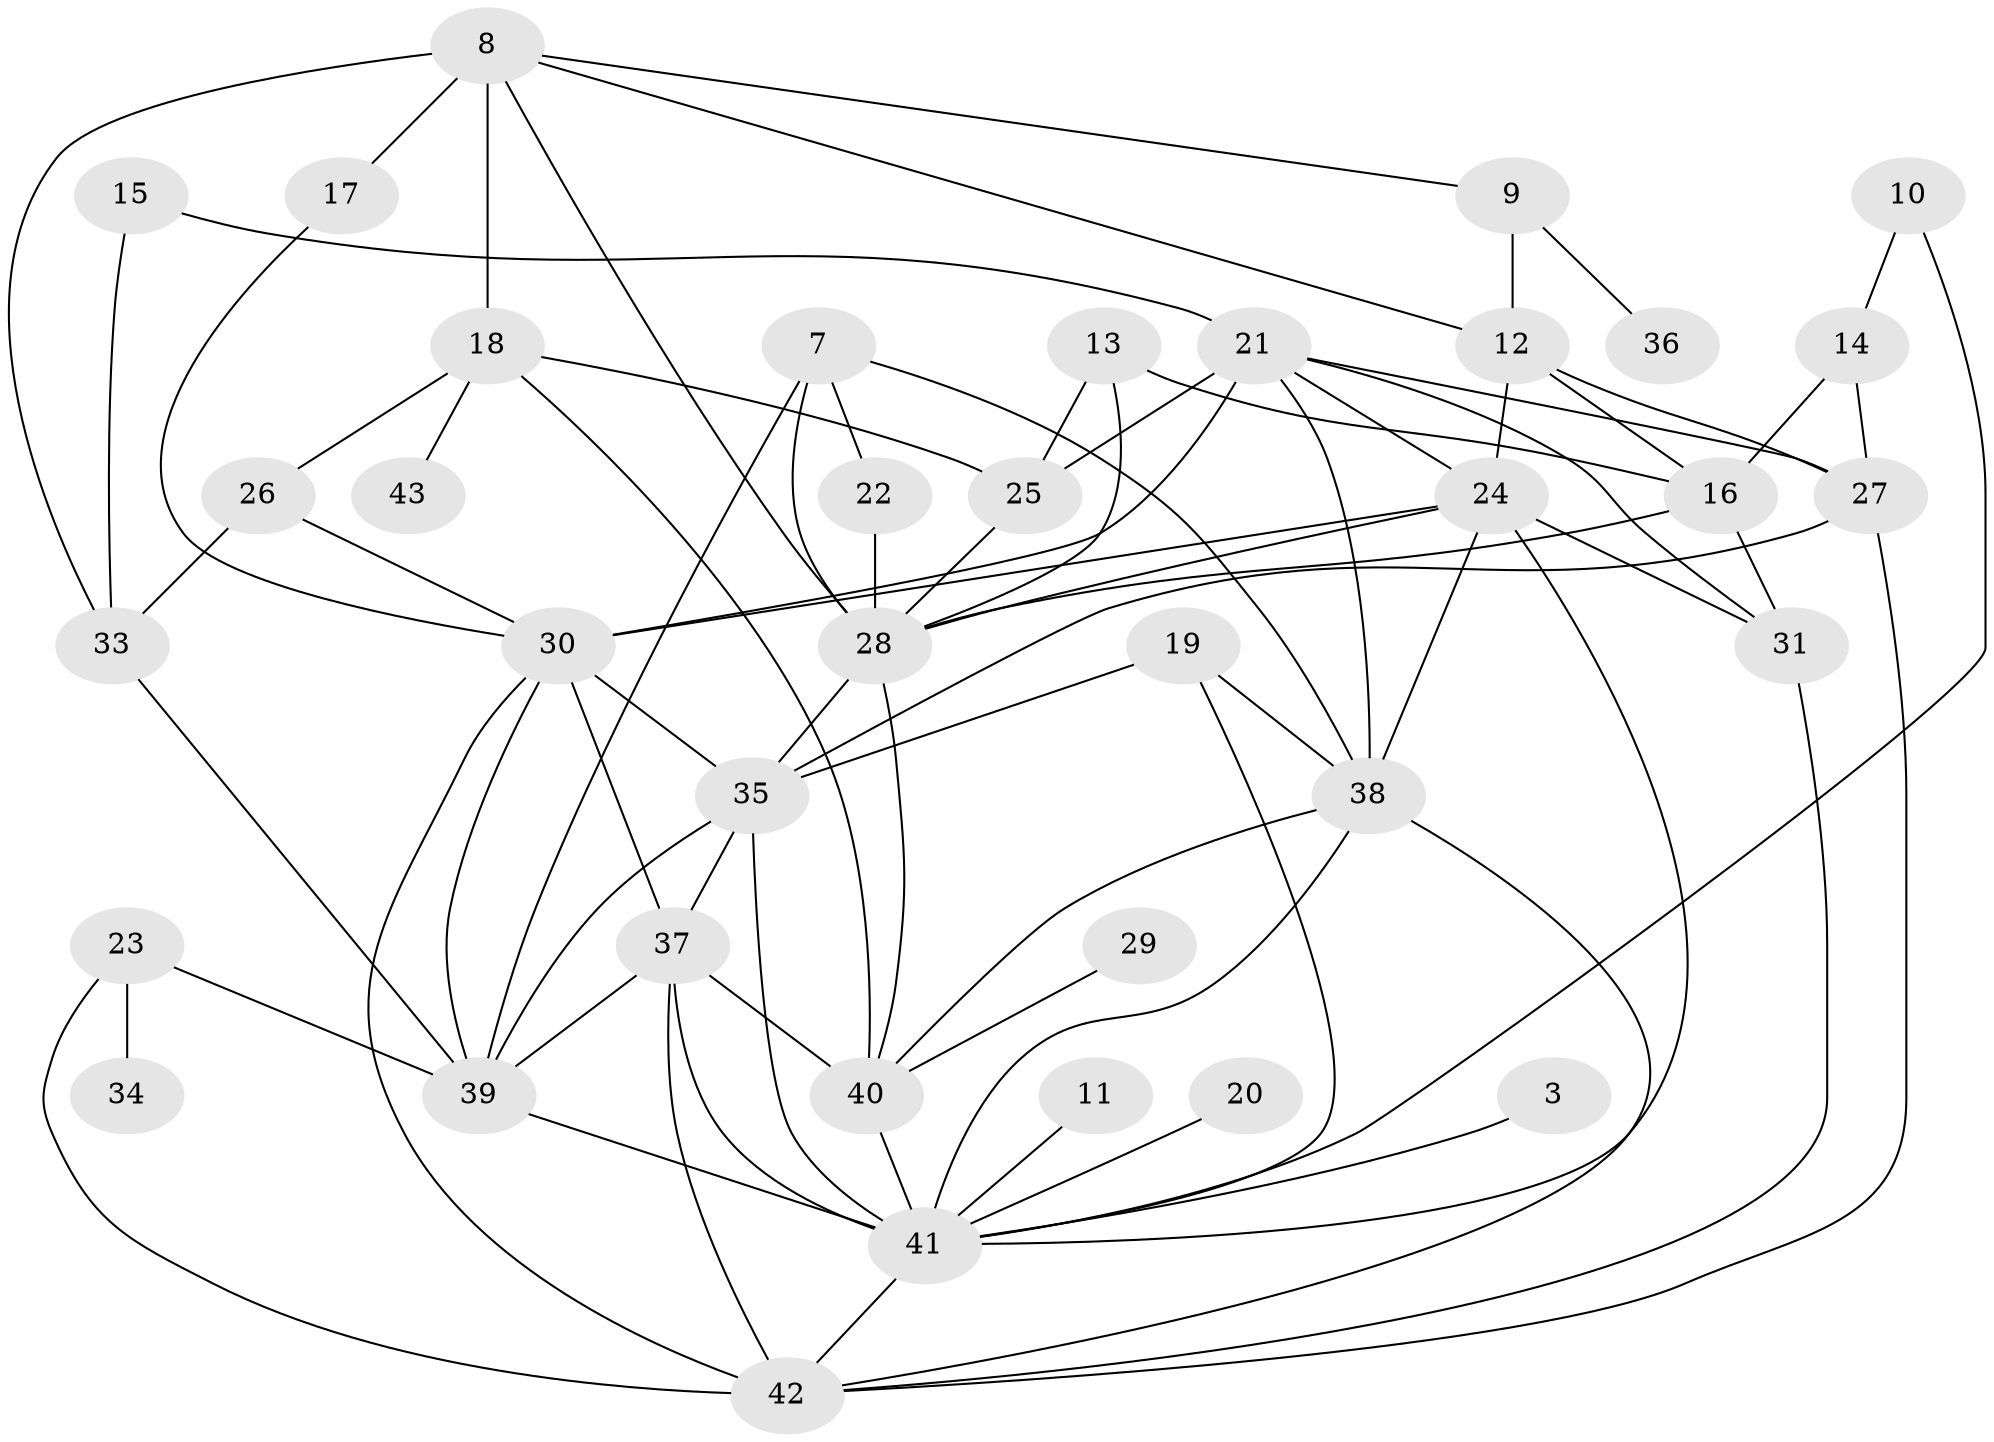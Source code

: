 // original degree distribution, {4: 0.19285714285714287, 0: 0.04285714285714286, 5: 0.09285714285714286, 2: 0.2357142857142857, 3: 0.20714285714285716, 1: 0.17142857142857143, 9: 0.007142857142857143, 6: 0.02857142857142857, 8: 0.014285714285714285, 7: 0.007142857142857143}
// Generated by graph-tools (version 1.1) at 2025/35/03/04/25 23:35:43]
// undirected, 37 vertices, 79 edges
graph export_dot {
  node [color=gray90,style=filled];
  3;
  7;
  8;
  9;
  10;
  11;
  12;
  13;
  14;
  15;
  16;
  17;
  18;
  19;
  20;
  21;
  22;
  23;
  24;
  25;
  26;
  27;
  28;
  29;
  30;
  31;
  33;
  34;
  35;
  36;
  37;
  38;
  39;
  40;
  41;
  42;
  43;
  3 -- 41 [weight=1.0];
  7 -- 22 [weight=1.0];
  7 -- 28 [weight=1.0];
  7 -- 38 [weight=1.0];
  7 -- 39 [weight=1.0];
  8 -- 9 [weight=1.0];
  8 -- 12 [weight=1.0];
  8 -- 17 [weight=1.0];
  8 -- 18 [weight=2.0];
  8 -- 28 [weight=1.0];
  8 -- 33 [weight=1.0];
  9 -- 12 [weight=1.0];
  9 -- 36 [weight=1.0];
  10 -- 14 [weight=1.0];
  10 -- 41 [weight=1.0];
  11 -- 41 [weight=2.0];
  12 -- 16 [weight=2.0];
  12 -- 24 [weight=1.0];
  12 -- 27 [weight=1.0];
  13 -- 16 [weight=1.0];
  13 -- 25 [weight=1.0];
  13 -- 28 [weight=1.0];
  14 -- 16 [weight=2.0];
  14 -- 27 [weight=1.0];
  15 -- 21 [weight=1.0];
  15 -- 33 [weight=1.0];
  16 -- 28 [weight=1.0];
  16 -- 31 [weight=1.0];
  17 -- 30 [weight=1.0];
  18 -- 25 [weight=1.0];
  18 -- 26 [weight=1.0];
  18 -- 40 [weight=1.0];
  18 -- 43 [weight=1.0];
  19 -- 35 [weight=1.0];
  19 -- 38 [weight=2.0];
  19 -- 41 [weight=1.0];
  20 -- 41 [weight=1.0];
  21 -- 24 [weight=1.0];
  21 -- 25 [weight=1.0];
  21 -- 27 [weight=1.0];
  21 -- 30 [weight=3.0];
  21 -- 31 [weight=1.0];
  21 -- 38 [weight=1.0];
  22 -- 28 [weight=1.0];
  23 -- 34 [weight=1.0];
  23 -- 39 [weight=2.0];
  23 -- 42 [weight=1.0];
  24 -- 28 [weight=1.0];
  24 -- 30 [weight=1.0];
  24 -- 31 [weight=1.0];
  24 -- 38 [weight=2.0];
  24 -- 41 [weight=1.0];
  25 -- 28 [weight=1.0];
  26 -- 30 [weight=1.0];
  26 -- 33 [weight=1.0];
  27 -- 35 [weight=1.0];
  27 -- 42 [weight=1.0];
  28 -- 35 [weight=3.0];
  28 -- 40 [weight=1.0];
  29 -- 40 [weight=1.0];
  30 -- 35 [weight=1.0];
  30 -- 37 [weight=2.0];
  30 -- 39 [weight=2.0];
  30 -- 42 [weight=1.0];
  31 -- 42 [weight=1.0];
  33 -- 39 [weight=1.0];
  35 -- 37 [weight=1.0];
  35 -- 39 [weight=1.0];
  35 -- 41 [weight=1.0];
  37 -- 39 [weight=3.0];
  37 -- 40 [weight=4.0];
  37 -- 41 [weight=4.0];
  37 -- 42 [weight=2.0];
  38 -- 40 [weight=1.0];
  38 -- 41 [weight=1.0];
  38 -- 42 [weight=1.0];
  39 -- 41 [weight=1.0];
  40 -- 41 [weight=1.0];
  41 -- 42 [weight=1.0];
}

